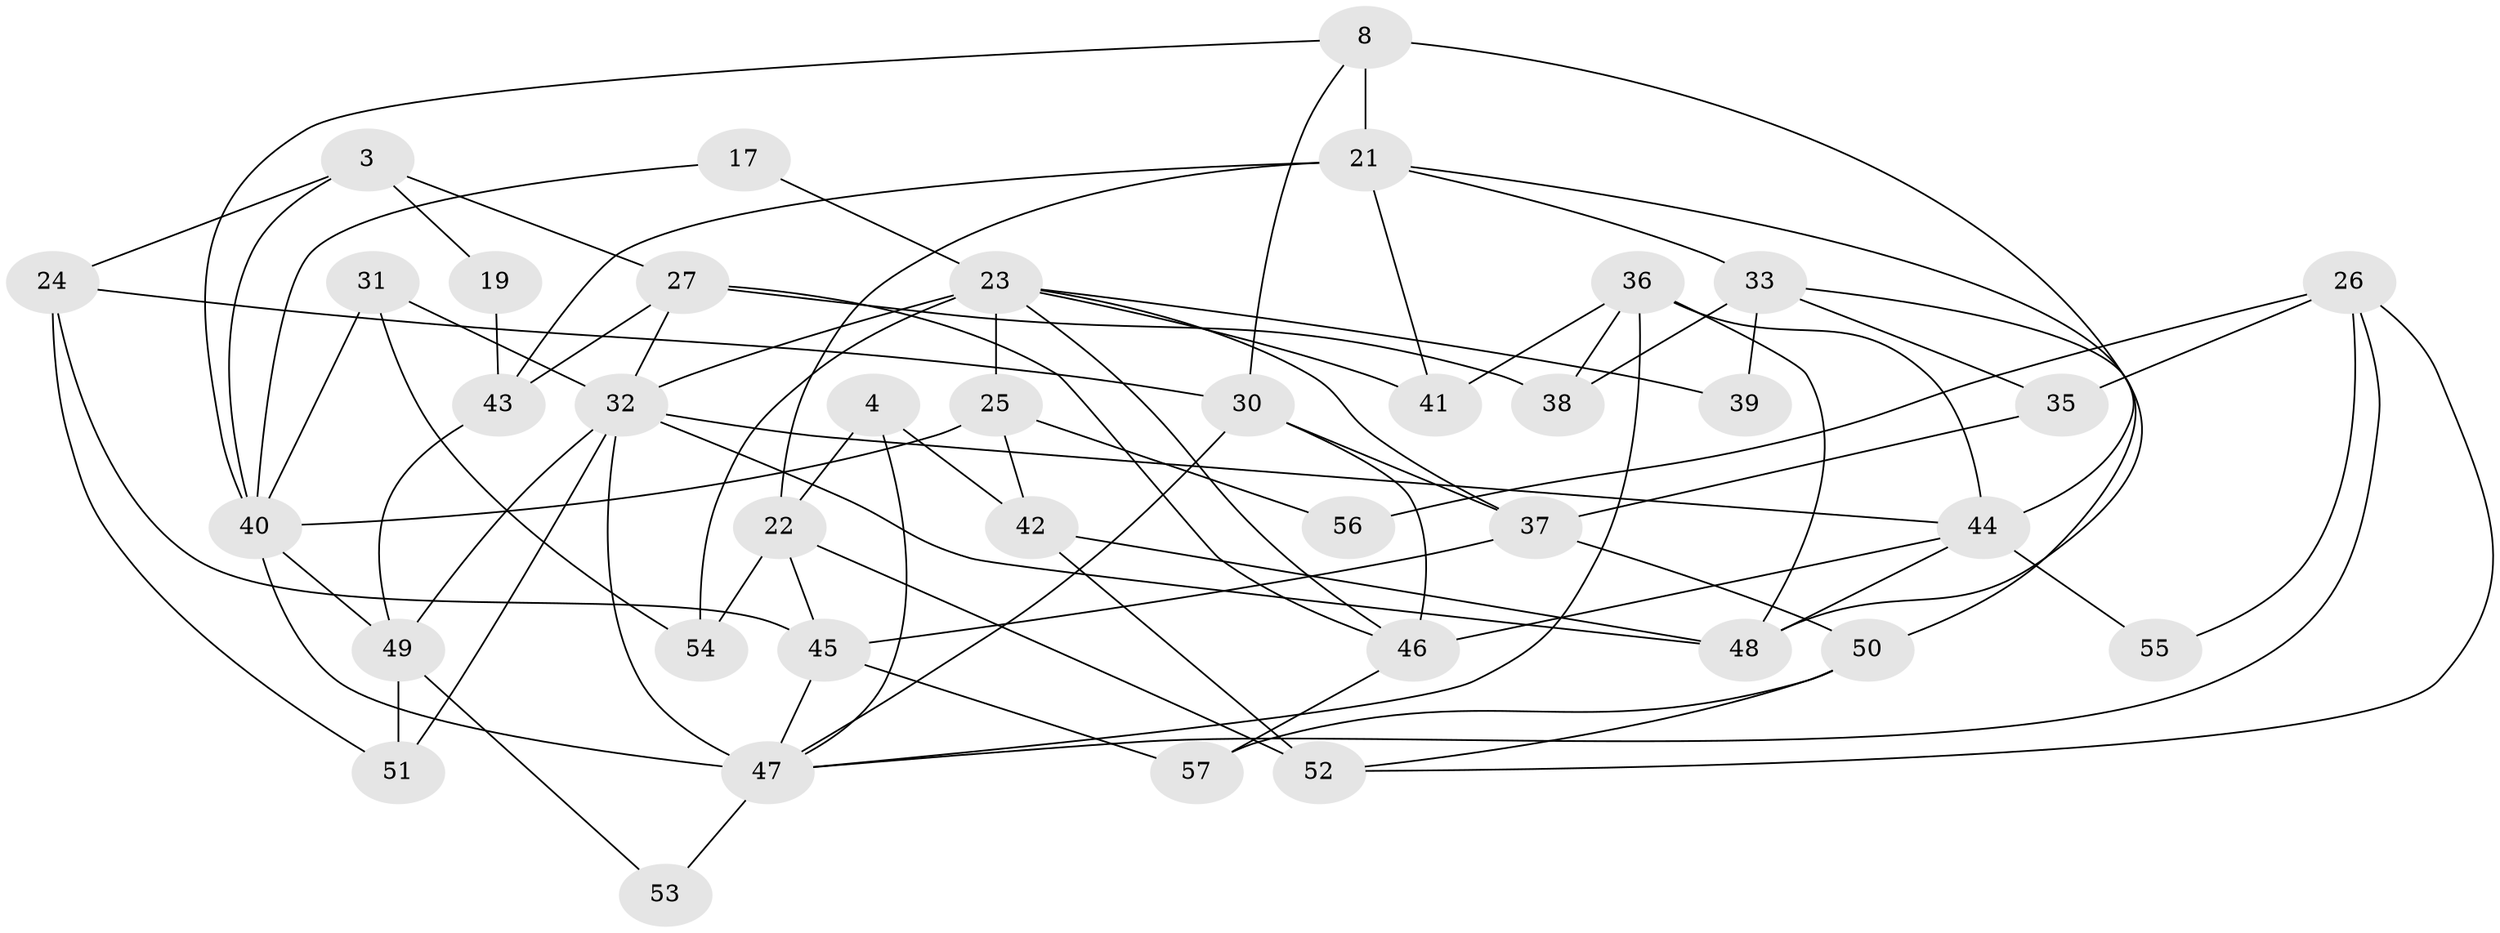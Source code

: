 // original degree distribution, {2: 0.15789473684210525, 4: 0.2982456140350877, 3: 0.21052631578947367, 5: 0.19298245614035087, 6: 0.08771929824561403, 7: 0.05263157894736842}
// Generated by graph-tools (version 1.1) at 2025/52/03/04/25 21:52:34]
// undirected, 39 vertices, 83 edges
graph export_dot {
graph [start="1"]
  node [color=gray90,style=filled];
  3;
  4;
  8;
  17;
  19;
  21 [super="+10"];
  22 [super="+14"];
  23 [super="+13"];
  24;
  25;
  26;
  27;
  30 [super="+20"];
  31;
  32 [super="+9"];
  33;
  35;
  36 [super="+16"];
  37 [super="+12"];
  38;
  39;
  40 [super="+6"];
  41;
  42 [super="+11"];
  43;
  44;
  45;
  46 [super="+1"];
  47 [super="+2+28"];
  48 [super="+29"];
  49 [super="+15"];
  50;
  51;
  52 [super="+34"];
  53;
  54 [super="+18"];
  55;
  56 [super="+7"];
  57;
  3 -- 40;
  3 -- 24;
  3 -- 19;
  3 -- 27;
  4 -- 22;
  4 -- 42;
  4 -- 47;
  8 -- 44;
  8 -- 21 [weight=2];
  8 -- 30;
  8 -- 40;
  17 -- 23;
  17 -- 40;
  19 -- 43;
  21 -- 41 [weight=2];
  21 -- 43;
  21 -- 48;
  21 -- 33;
  21 -- 22 [weight=2];
  22 -- 45;
  22 -- 52 [weight=2];
  22 -- 54;
  23 -- 25 [weight=2];
  23 -- 39;
  23 -- 41;
  23 -- 54;
  23 -- 32;
  23 -- 37;
  23 -- 46;
  24 -- 51;
  24 -- 45;
  24 -- 30;
  25 -- 56 [weight=2];
  25 -- 42;
  25 -- 40;
  26 -- 35;
  26 -- 55;
  26 -- 56;
  26 -- 52;
  26 -- 47;
  27 -- 38;
  27 -- 43;
  27 -- 46;
  27 -- 32;
  30 -- 37;
  30 -- 46;
  30 -- 47;
  31 -- 40;
  31 -- 32;
  31 -- 54;
  32 -- 48;
  32 -- 44 [weight=2];
  32 -- 51;
  32 -- 49;
  32 -- 47 [weight=2];
  33 -- 38;
  33 -- 35;
  33 -- 39;
  33 -- 50;
  35 -- 37;
  36 -- 41;
  36 -- 38;
  36 -- 48;
  36 -- 44;
  36 -- 47;
  37 -- 50;
  37 -- 45;
  40 -- 47 [weight=2];
  40 -- 49;
  42 -- 52 [weight=2];
  42 -- 48;
  43 -- 49;
  44 -- 46;
  44 -- 55;
  44 -- 48;
  45 -- 47;
  45 -- 57;
  46 -- 57;
  47 -- 53;
  49 -- 51 [weight=2];
  49 -- 53;
  50 -- 57;
  50 -- 52;
}
